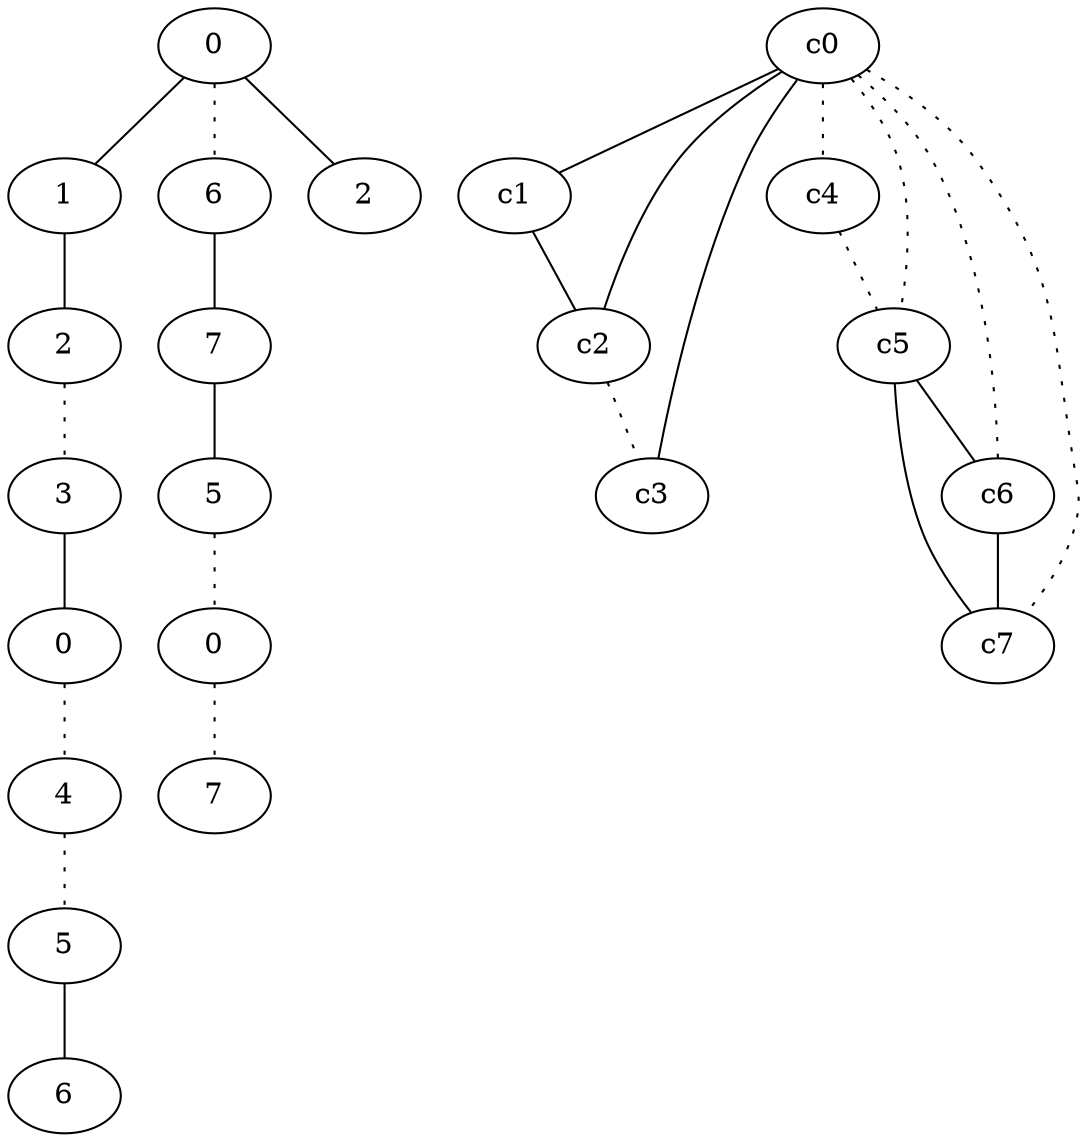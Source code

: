 graph {
a0[label=0];
a1[label=1];
a2[label=2];
a3[label=3];
a4[label=0];
a5[label=4];
a6[label=5];
a7[label=6];
a8[label=6];
a9[label=7];
a10[label=5];
a11[label=0];
a12[label=7];
a13[label=2];
a0 -- a1;
a0 -- a8 [style=dotted];
a0 -- a13;
a1 -- a2;
a2 -- a3 [style=dotted];
a3 -- a4;
a4 -- a5 [style=dotted];
a5 -- a6 [style=dotted];
a6 -- a7;
a8 -- a9;
a9 -- a10;
a10 -- a11 [style=dotted];
a11 -- a12 [style=dotted];
c0 -- c1;
c0 -- c2;
c0 -- c3;
c0 -- c4 [style=dotted];
c0 -- c5 [style=dotted];
c0 -- c6 [style=dotted];
c0 -- c7 [style=dotted];
c1 -- c2;
c2 -- c3 [style=dotted];
c4 -- c5 [style=dotted];
c5 -- c6;
c5 -- c7;
c6 -- c7;
}
